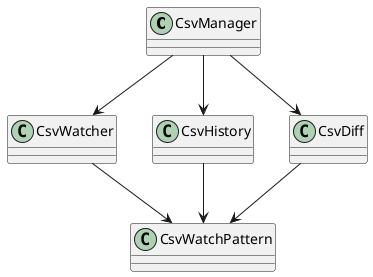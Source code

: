 @startuml
    skinparam backgroundColor transparent
    skinparam shadowing false

    class CsvManager

    class CsvWatcher
    class CsvHistory
    class CsvDiff

    class CsvWatchPattern

    CsvManager --> CsvWatcher
    CsvManager --> CsvHistory
    CsvManager --> CsvDiff

    CsvWatcher --> CsvWatchPattern
    CsvHistory --> CsvWatchPattern
    CsvDiff --> CsvWatchPattern

@enduml